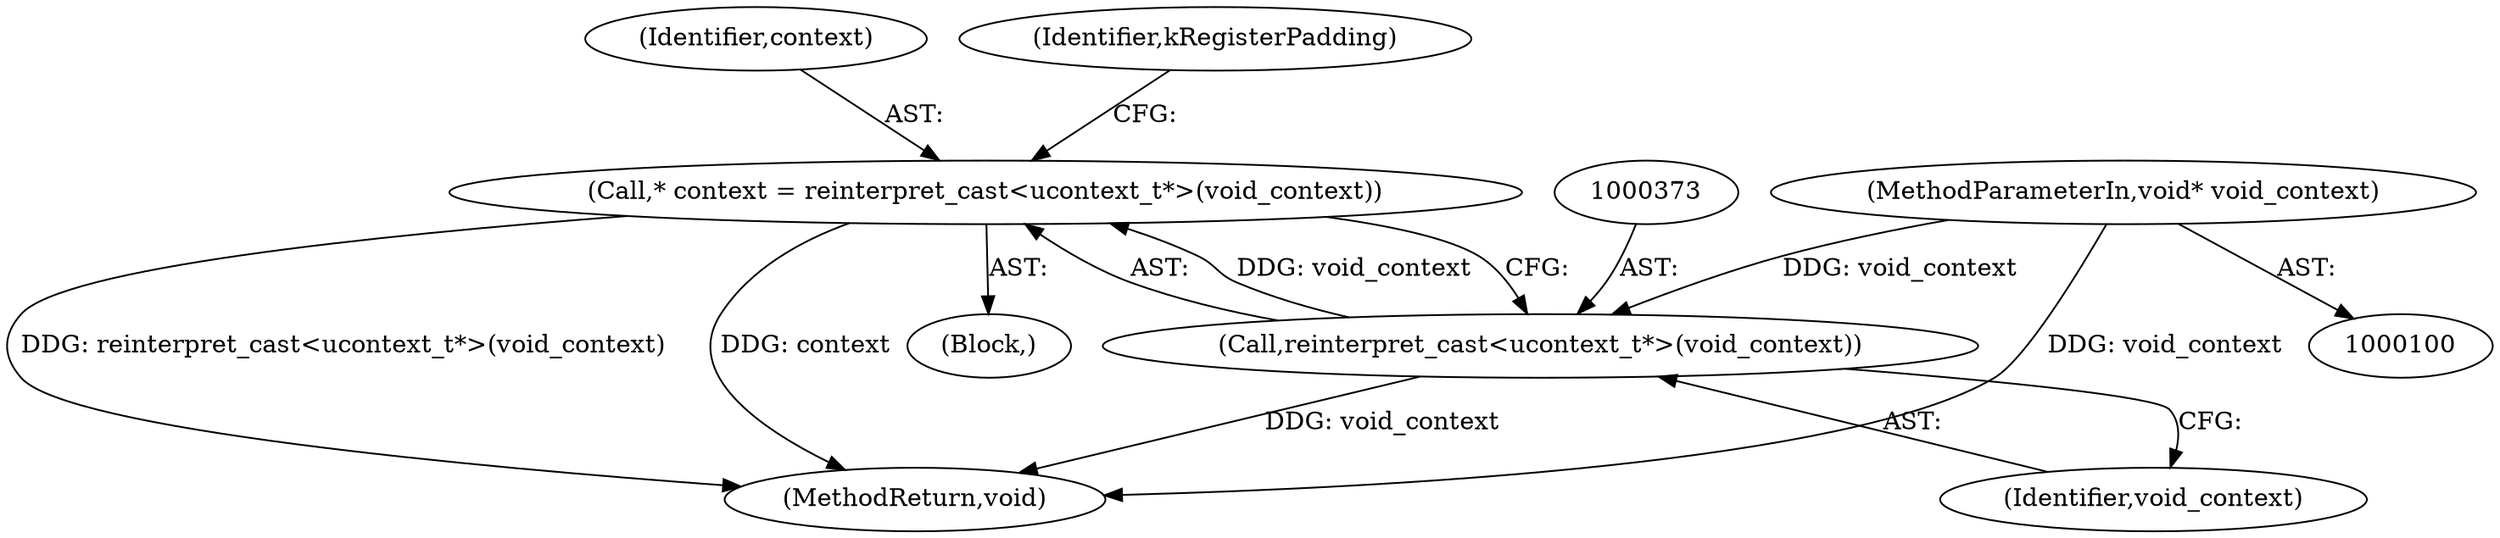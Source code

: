 digraph "0_Chrome_805eabb91d386c86bd64336c7643f6dfa864151d@pointer" {
"1000370" [label="(Call,* context = reinterpret_cast<ucontext_t*>(void_context))"];
"1000372" [label="(Call,reinterpret_cast<ucontext_t*>(void_context))"];
"1000103" [label="(MethodParameterIn,void* void_context)"];
"1000445" [label="(MethodReturn,void)"];
"1000103" [label="(MethodParameterIn,void* void_context)"];
"1000104" [label="(Block,)"];
"1000372" [label="(Call,reinterpret_cast<ucontext_t*>(void_context))"];
"1000370" [label="(Call,* context = reinterpret_cast<ucontext_t*>(void_context))"];
"1000374" [label="(Identifier,void_context)"];
"1000371" [label="(Identifier,context)"];
"1000398" [label="(Identifier,kRegisterPadding)"];
"1000370" -> "1000104"  [label="AST: "];
"1000370" -> "1000372"  [label="CFG: "];
"1000371" -> "1000370"  [label="AST: "];
"1000372" -> "1000370"  [label="AST: "];
"1000398" -> "1000370"  [label="CFG: "];
"1000370" -> "1000445"  [label="DDG: reinterpret_cast<ucontext_t*>(void_context)"];
"1000370" -> "1000445"  [label="DDG: context"];
"1000372" -> "1000370"  [label="DDG: void_context"];
"1000372" -> "1000374"  [label="CFG: "];
"1000373" -> "1000372"  [label="AST: "];
"1000374" -> "1000372"  [label="AST: "];
"1000372" -> "1000445"  [label="DDG: void_context"];
"1000103" -> "1000372"  [label="DDG: void_context"];
"1000103" -> "1000100"  [label="AST: "];
"1000103" -> "1000445"  [label="DDG: void_context"];
}
